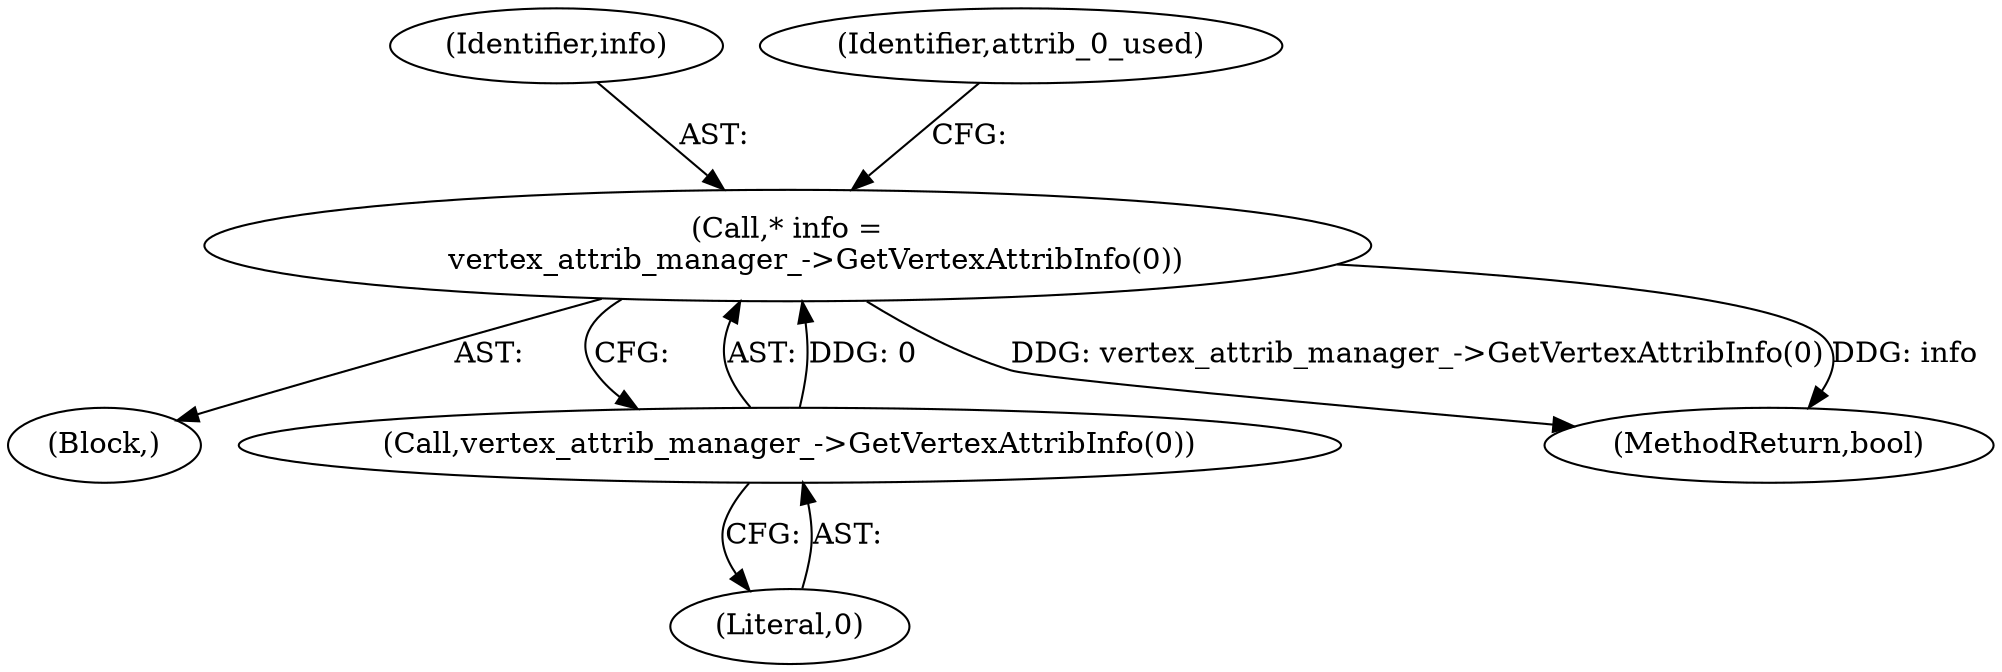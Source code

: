 digraph "0_Chrome_3aad1a37affb1ab70d1897f2b03eb8c077264984_1@pointer" {
"1000118" [label="(Call,* info =\n      vertex_attrib_manager_->GetVertexAttribInfo(0))"];
"1000120" [label="(Call,vertex_attrib_manager_->GetVertexAttribInfo(0))"];
"1000104" [label="(Block,)"];
"1000120" [label="(Call,vertex_attrib_manager_->GetVertexAttribInfo(0))"];
"1000121" [label="(Literal,0)"];
"1000118" [label="(Call,* info =\n      vertex_attrib_manager_->GetVertexAttribInfo(0))"];
"1000119" [label="(Identifier,info)"];
"1000305" [label="(MethodReturn,bool)"];
"1000124" [label="(Identifier,attrib_0_used)"];
"1000118" -> "1000104"  [label="AST: "];
"1000118" -> "1000120"  [label="CFG: "];
"1000119" -> "1000118"  [label="AST: "];
"1000120" -> "1000118"  [label="AST: "];
"1000124" -> "1000118"  [label="CFG: "];
"1000118" -> "1000305"  [label="DDG: vertex_attrib_manager_->GetVertexAttribInfo(0)"];
"1000118" -> "1000305"  [label="DDG: info"];
"1000120" -> "1000118"  [label="DDG: 0"];
"1000120" -> "1000121"  [label="CFG: "];
"1000121" -> "1000120"  [label="AST: "];
}

